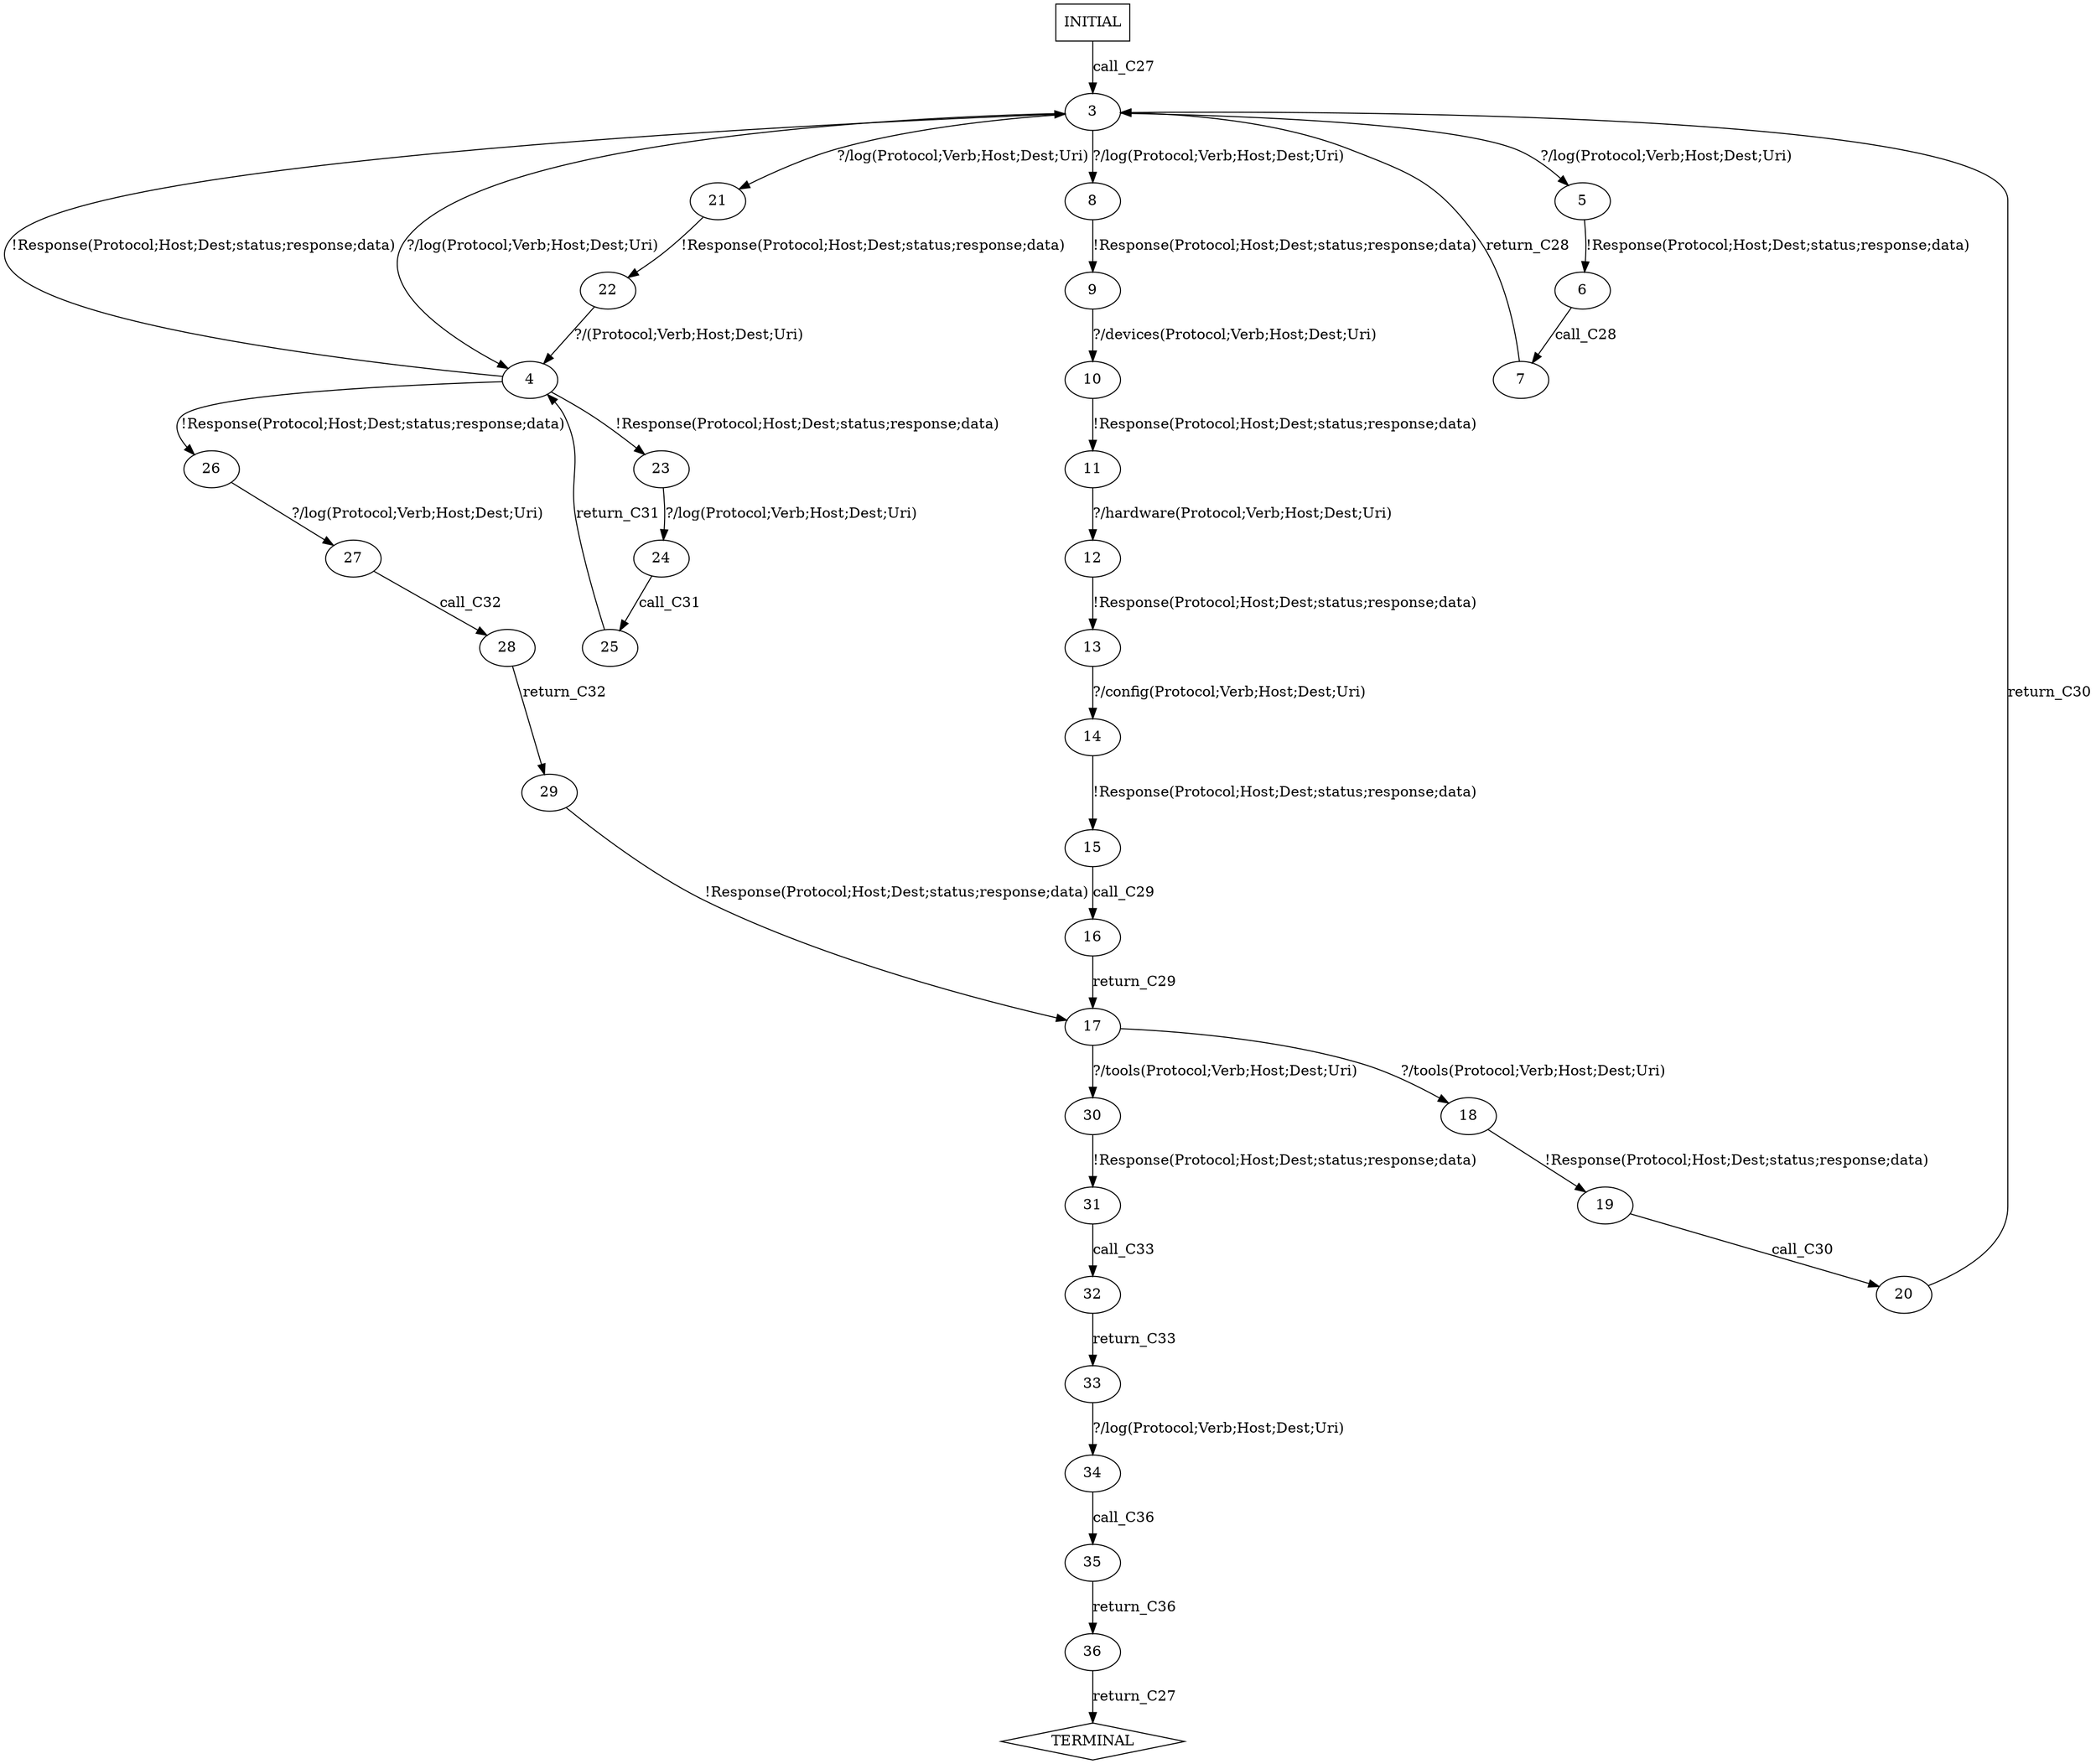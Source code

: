 digraph G {
  0 [label="INITIAL",shape=box];
  1 [label="TERMINAL",shape=diamond];
  3 [label="3"];
  4 [label="4"];
  5 [label="5"];
  6 [label="6"];
  7 [label="7"];
  8 [label="8"];
  9 [label="9"];
  10 [label="10"];
  11 [label="11"];
  12 [label="12"];
  13 [label="13"];
  14 [label="14"];
  15 [label="15"];
  16 [label="16"];
  17 [label="17"];
  18 [label="18"];
  19 [label="19"];
  20 [label="20"];
  21 [label="21"];
  22 [label="22"];
  23 [label="23"];
  24 [label="24"];
  25 [label="25"];
  26 [label="26"];
  27 [label="27"];
  28 [label="28"];
  29 [label="29"];
  30 [label="30"];
  31 [label="31"];
  32 [label="32"];
  33 [label="33"];
  34 [label="34"];
  35 [label="35"];
  36 [label="36"];
0->3  [label="call_C27"];
3->8 [label="?/log(Protocol;Verb;Host;Dest;Uri)"];
3->21 [label="?/log(Protocol;Verb;Host;Dest;Uri)"];
3->5 [label="?/log(Protocol;Verb;Host;Dest;Uri)"];
3->4 [label="?/log(Protocol;Verb;Host;Dest;Uri)"];
4->26 [label="!Response(Protocol;Host;Dest;status;response;data)"];
4->23 [label="!Response(Protocol;Host;Dest;status;response;data)"];
4->3 [label="!Response(Protocol;Host;Dest;status;response;data)"];
5->6 [label="!Response(Protocol;Host;Dest;status;response;data)"];
6->7  [label="call_C28"];
7->3  [label="return_C28"];
8->9 [label="!Response(Protocol;Host;Dest;status;response;data)"];
9->10 [label="?/devices(Protocol;Verb;Host;Dest;Uri)"];
10->11 [label="!Response(Protocol;Host;Dest;status;response;data)"];
11->12 [label="?/hardware(Protocol;Verb;Host;Dest;Uri)"];
12->13 [label="!Response(Protocol;Host;Dest;status;response;data)"];
13->14 [label="?/config(Protocol;Verb;Host;Dest;Uri)"];
14->15 [label="!Response(Protocol;Host;Dest;status;response;data)"];
15->16  [label="call_C29"];
16->17  [label="return_C29"];
17->30 [label="?/tools(Protocol;Verb;Host;Dest;Uri)"];
17->18 [label="?/tools(Protocol;Verb;Host;Dest;Uri)"];
18->19 [label="!Response(Protocol;Host;Dest;status;response;data)"];
19->20  [label="call_C30"];
20->3  [label="return_C30"];
21->22 [label="!Response(Protocol;Host;Dest;status;response;data)"];
22->4 [label="?/(Protocol;Verb;Host;Dest;Uri)"];
23->24 [label="?/log(Protocol;Verb;Host;Dest;Uri)"];
24->25  [label="call_C31"];
25->4  [label="return_C31"];
26->27 [label="?/log(Protocol;Verb;Host;Dest;Uri)"];
27->28  [label="call_C32"];
28->29  [label="return_C32"];
29->17 [label="!Response(Protocol;Host;Dest;status;response;data)"];
30->31 [label="!Response(Protocol;Host;Dest;status;response;data)"];
31->32  [label="call_C33"];
32->33  [label="return_C33"];
33->34 [label="?/log(Protocol;Verb;Host;Dest;Uri)"];
34->35  [label="call_C36"];
35->36  [label="return_C36"];
36->1  [label="return_C27"];
}
